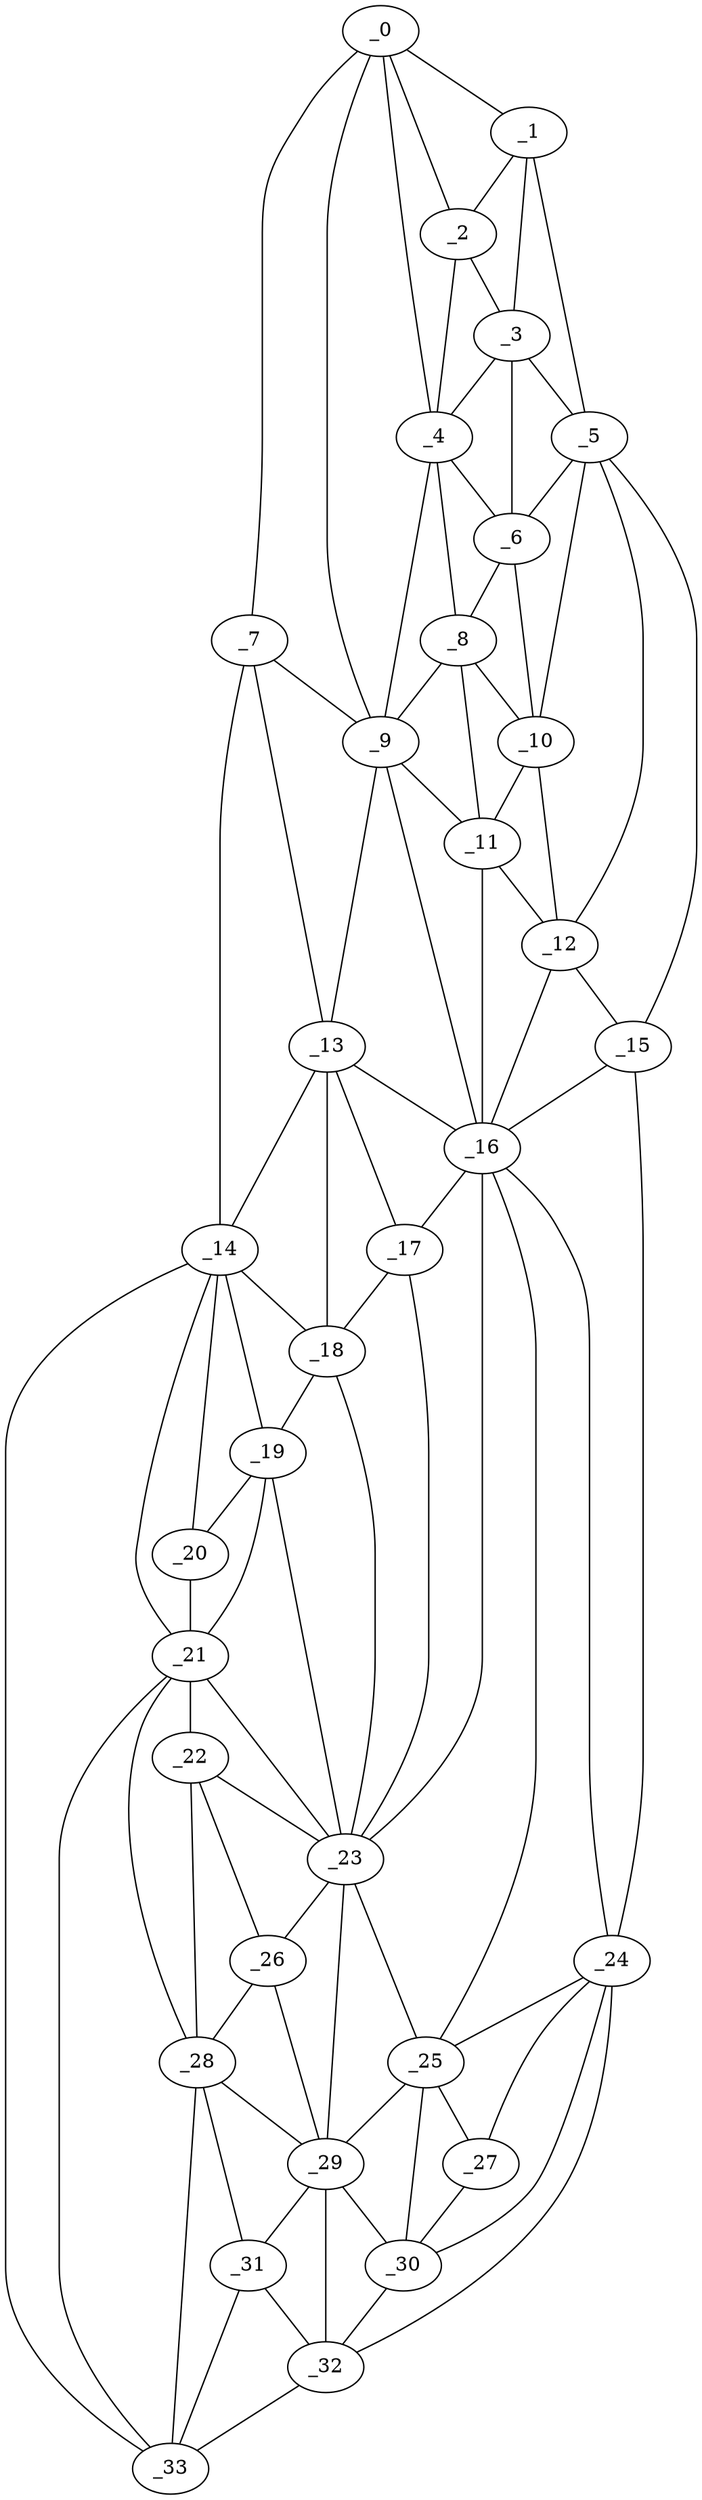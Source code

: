 graph "obj46__305.gxl" {
	_0	 [x=18,
		y=56];
	_1	 [x=19,
		y=77];
	_0 -- _1	 [valence=1];
	_2	 [x=20,
		y=70];
	_0 -- _2	 [valence=1];
	_4	 [x=33,
		y=73];
	_0 -- _4	 [valence=1];
	_7	 [x=38,
		y=44];
	_0 -- _7	 [valence=1];
	_9	 [x=44,
		y=58];
	_0 -- _9	 [valence=1];
	_1 -- _2	 [valence=2];
	_3	 [x=25,
		y=79];
	_1 -- _3	 [valence=2];
	_5	 [x=34,
		y=90];
	_1 -- _5	 [valence=1];
	_2 -- _3	 [valence=1];
	_2 -- _4	 [valence=2];
	_3 -- _4	 [valence=2];
	_3 -- _5	 [valence=2];
	_6	 [x=37,
		y=84];
	_3 -- _6	 [valence=2];
	_4 -- _6	 [valence=2];
	_8	 [x=41,
		y=76];
	_4 -- _8	 [valence=2];
	_4 -- _9	 [valence=1];
	_5 -- _6	 [valence=2];
	_10	 [x=44,
		y=85];
	_5 -- _10	 [valence=1];
	_12	 [x=49,
		y=91];
	_5 -- _12	 [valence=2];
	_15	 [x=63,
		y=100];
	_5 -- _15	 [valence=1];
	_6 -- _8	 [valence=1];
	_6 -- _10	 [valence=2];
	_7 -- _9	 [valence=2];
	_13	 [x=55,
		y=49];
	_7 -- _13	 [valence=1];
	_14	 [x=63,
		y=33];
	_7 -- _14	 [valence=1];
	_8 -- _9	 [valence=2];
	_8 -- _10	 [valence=2];
	_11	 [x=47,
		y=78];
	_8 -- _11	 [valence=2];
	_9 -- _11	 [valence=1];
	_9 -- _13	 [valence=2];
	_16	 [x=64,
		y=67];
	_9 -- _16	 [valence=2];
	_10 -- _11	 [valence=2];
	_10 -- _12	 [valence=2];
	_11 -- _12	 [valence=2];
	_11 -- _16	 [valence=2];
	_12 -- _15	 [valence=1];
	_12 -- _16	 [valence=2];
	_13 -- _14	 [valence=2];
	_13 -- _16	 [valence=2];
	_17	 [x=65,
		y=52];
	_13 -- _17	 [valence=2];
	_18	 [x=67,
		y=49];
	_13 -- _18	 [valence=1];
	_14 -- _18	 [valence=1];
	_19	 [x=70,
		y=45];
	_14 -- _19	 [valence=2];
	_20	 [x=73,
		y=40];
	_14 -- _20	 [valence=1];
	_21	 [x=86,
		y=40];
	_14 -- _21	 [valence=2];
	_33	 [x=125,
		y=41];
	_14 -- _33	 [valence=1];
	_15 -- _16	 [valence=2];
	_24	 [x=98,
		y=81];
	_15 -- _24	 [valence=1];
	_16 -- _17	 [valence=2];
	_23	 [x=96,
		y=59];
	_16 -- _23	 [valence=2];
	_16 -- _24	 [valence=1];
	_25	 [x=100,
		y=69];
	_16 -- _25	 [valence=2];
	_17 -- _18	 [valence=2];
	_17 -- _23	 [valence=2];
	_18 -- _19	 [valence=2];
	_18 -- _23	 [valence=1];
	_19 -- _20	 [valence=2];
	_19 -- _21	 [valence=1];
	_19 -- _23	 [valence=2];
	_20 -- _21	 [valence=2];
	_22	 [x=96,
		y=47];
	_21 -- _22	 [valence=1];
	_21 -- _23	 [valence=2];
	_28	 [x=108,
		y=43];
	_21 -- _28	 [valence=2];
	_21 -- _33	 [valence=1];
	_22 -- _23	 [valence=1];
	_26	 [x=101,
		y=49];
	_22 -- _26	 [valence=2];
	_22 -- _28	 [valence=2];
	_23 -- _25	 [valence=1];
	_23 -- _26	 [valence=2];
	_29	 [x=109,
		y=55];
	_23 -- _29	 [valence=2];
	_24 -- _25	 [valence=2];
	_27	 [x=105,
		y=75];
	_24 -- _27	 [valence=1];
	_30	 [x=110,
		y=73];
	_24 -- _30	 [valence=1];
	_32	 [x=124,
		y=65];
	_24 -- _32	 [valence=1];
	_25 -- _27	 [valence=2];
	_25 -- _29	 [valence=2];
	_25 -- _30	 [valence=1];
	_26 -- _28	 [valence=2];
	_26 -- _29	 [valence=2];
	_27 -- _30	 [valence=2];
	_28 -- _29	 [valence=2];
	_31	 [x=121,
		y=51];
	_28 -- _31	 [valence=1];
	_28 -- _33	 [valence=1];
	_29 -- _30	 [valence=1];
	_29 -- _31	 [valence=2];
	_29 -- _32	 [valence=2];
	_30 -- _32	 [valence=2];
	_31 -- _32	 [valence=1];
	_31 -- _33	 [valence=2];
	_32 -- _33	 [valence=1];
}
